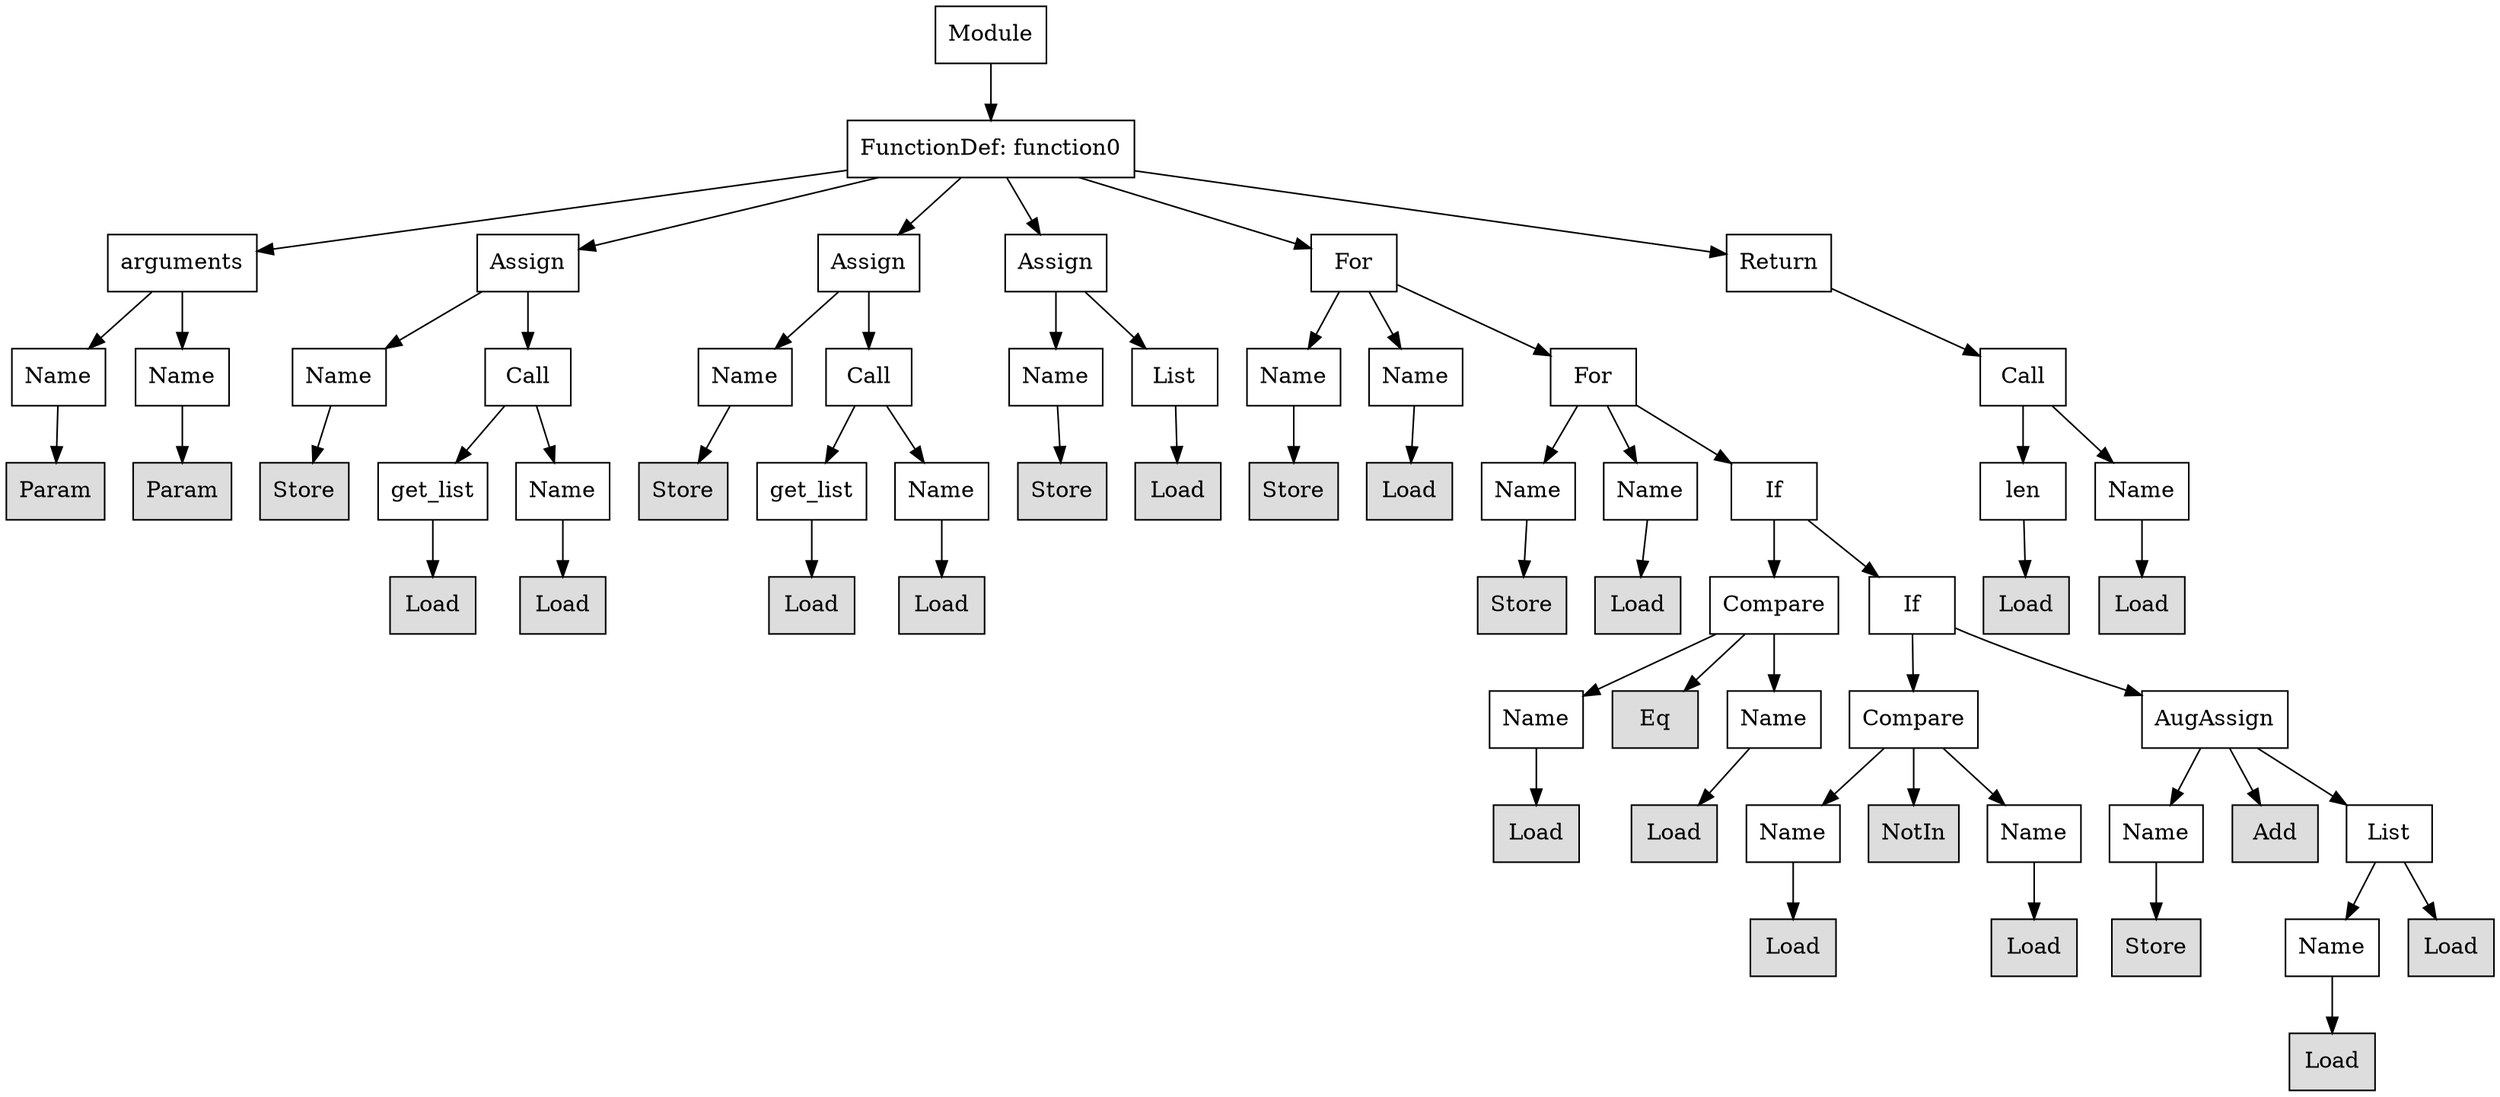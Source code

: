 digraph G {
n0 [shape=rect, label="Module"];
n1 [shape=rect, label="FunctionDef: function0"];
n2 [shape=rect, label="arguments"];
n3 [shape=rect, label="Assign"];
n4 [shape=rect, label="Assign"];
n5 [shape=rect, label="Assign"];
n6 [shape=rect, label="For"];
n7 [shape=rect, label="Return"];
n8 [shape=rect, label="Name"];
n9 [shape=rect, label="Name"];
n10 [shape=rect, label="Name"];
n11 [shape=rect, label="Call"];
n12 [shape=rect, label="Name"];
n13 [shape=rect, label="Call"];
n14 [shape=rect, label="Name"];
n15 [shape=rect, label="List"];
n16 [shape=rect, label="Name"];
n17 [shape=rect, label="Name"];
n18 [shape=rect, label="For"];
n19 [shape=rect, label="Call"];
n20 [shape=rect, label="Param" style="filled" fillcolor="#dddddd"];
n21 [shape=rect, label="Param" style="filled" fillcolor="#dddddd"];
n22 [shape=rect, label="Store" style="filled" fillcolor="#dddddd"];
n23 [shape=rect, label="get_list"];
n24 [shape=rect, label="Name"];
n25 [shape=rect, label="Store" style="filled" fillcolor="#dddddd"];
n26 [shape=rect, label="get_list"];
n27 [shape=rect, label="Name"];
n28 [shape=rect, label="Store" style="filled" fillcolor="#dddddd"];
n29 [shape=rect, label="Load" style="filled" fillcolor="#dddddd"];
n30 [shape=rect, label="Store" style="filled" fillcolor="#dddddd"];
n31 [shape=rect, label="Load" style="filled" fillcolor="#dddddd"];
n32 [shape=rect, label="Name"];
n33 [shape=rect, label="Name"];
n34 [shape=rect, label="If"];
n35 [shape=rect, label="len"];
n36 [shape=rect, label="Name"];
n37 [shape=rect, label="Load" style="filled" fillcolor="#dddddd"];
n38 [shape=rect, label="Load" style="filled" fillcolor="#dddddd"];
n39 [shape=rect, label="Load" style="filled" fillcolor="#dddddd"];
n40 [shape=rect, label="Load" style="filled" fillcolor="#dddddd"];
n41 [shape=rect, label="Store" style="filled" fillcolor="#dddddd"];
n42 [shape=rect, label="Load" style="filled" fillcolor="#dddddd"];
n43 [shape=rect, label="Compare"];
n44 [shape=rect, label="If"];
n45 [shape=rect, label="Load" style="filled" fillcolor="#dddddd"];
n46 [shape=rect, label="Load" style="filled" fillcolor="#dddddd"];
n47 [shape=rect, label="Name"];
n48 [shape=rect, label="Eq" style="filled" fillcolor="#dddddd"];
n49 [shape=rect, label="Name"];
n50 [shape=rect, label="Compare"];
n51 [shape=rect, label="AugAssign"];
n52 [shape=rect, label="Load" style="filled" fillcolor="#dddddd"];
n53 [shape=rect, label="Load" style="filled" fillcolor="#dddddd"];
n54 [shape=rect, label="Name"];
n55 [shape=rect, label="NotIn" style="filled" fillcolor="#dddddd"];
n56 [shape=rect, label="Name"];
n57 [shape=rect, label="Name"];
n58 [shape=rect, label="Add" style="filled" fillcolor="#dddddd"];
n59 [shape=rect, label="List"];
n60 [shape=rect, label="Load" style="filled" fillcolor="#dddddd"];
n61 [shape=rect, label="Load" style="filled" fillcolor="#dddddd"];
n62 [shape=rect, label="Store" style="filled" fillcolor="#dddddd"];
n63 [shape=rect, label="Name"];
n64 [shape=rect, label="Load" style="filled" fillcolor="#dddddd"];
n65 [shape=rect, label="Load" style="filled" fillcolor="#dddddd"];
n0 -> n1;
n1 -> n2;
n1 -> n3;
n1 -> n4;
n1 -> n5;
n1 -> n6;
n1 -> n7;
n2 -> n8;
n2 -> n9;
n3 -> n10;
n3 -> n11;
n4 -> n12;
n4 -> n13;
n5 -> n14;
n5 -> n15;
n6 -> n16;
n6 -> n17;
n6 -> n18;
n7 -> n19;
n8 -> n20;
n9 -> n21;
n10 -> n22;
n11 -> n23;
n11 -> n24;
n12 -> n25;
n13 -> n26;
n13 -> n27;
n14 -> n28;
n15 -> n29;
n16 -> n30;
n17 -> n31;
n18 -> n32;
n18 -> n33;
n18 -> n34;
n19 -> n35;
n19 -> n36;
n23 -> n37;
n24 -> n38;
n26 -> n39;
n27 -> n40;
n32 -> n41;
n33 -> n42;
n34 -> n43;
n34 -> n44;
n35 -> n45;
n36 -> n46;
n43 -> n47;
n43 -> n48;
n43 -> n49;
n44 -> n50;
n44 -> n51;
n47 -> n52;
n49 -> n53;
n50 -> n54;
n50 -> n55;
n50 -> n56;
n51 -> n57;
n51 -> n58;
n51 -> n59;
n54 -> n60;
n56 -> n61;
n57 -> n62;
n59 -> n63;
n59 -> n64;
n63 -> n65;
}
